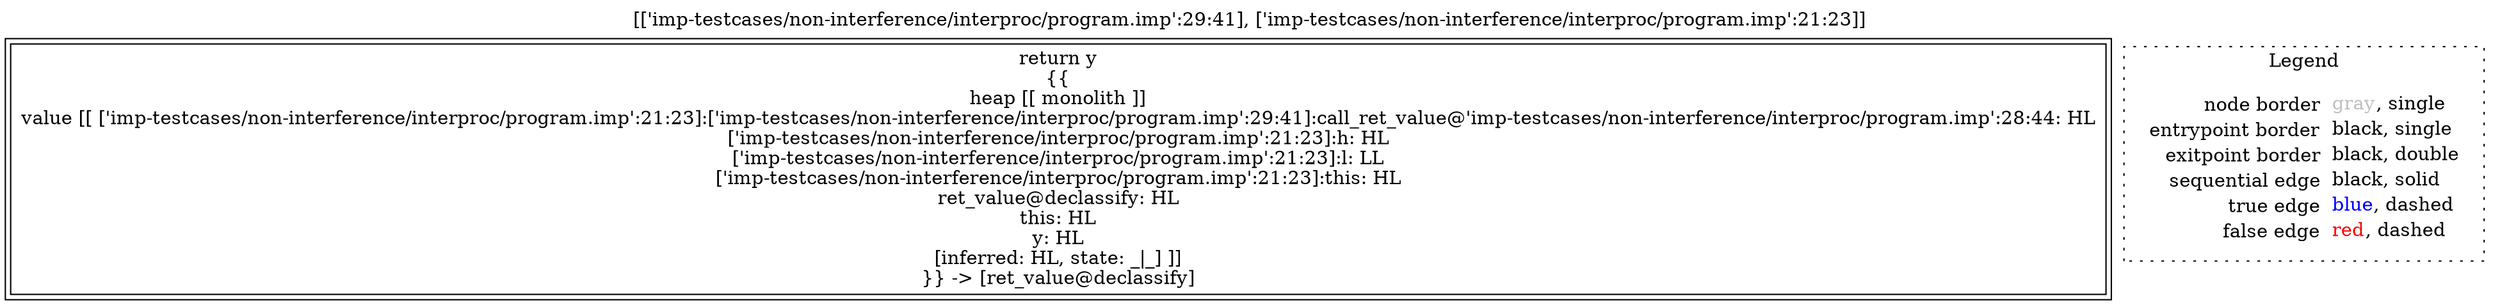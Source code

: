 digraph {
	labelloc="t";
	label="[['imp-testcases/non-interference/interproc/program.imp':29:41], ['imp-testcases/non-interference/interproc/program.imp':21:23]]";
	"node0" [shape="rect",color="black",peripheries="2",label=<return y<BR/>{{<BR/>heap [[ monolith ]]<BR/>value [[ ['imp-testcases/non-interference/interproc/program.imp':21:23]:['imp-testcases/non-interference/interproc/program.imp':29:41]:call_ret_value@'imp-testcases/non-interference/interproc/program.imp':28:44: HL<BR/>['imp-testcases/non-interference/interproc/program.imp':21:23]:h: HL<BR/>['imp-testcases/non-interference/interproc/program.imp':21:23]:l: LL<BR/>['imp-testcases/non-interference/interproc/program.imp':21:23]:this: HL<BR/>ret_value@declassify: HL<BR/>this: HL<BR/>y: HL<BR/>[inferred: HL, state: _|_] ]]<BR/>}} -&gt; [ret_value@declassify]>];
subgraph cluster_legend {
	label="Legend";
	style=dotted;
	node [shape=plaintext];
	"legend" [label=<<table border="0" cellpadding="2" cellspacing="0" cellborder="0"><tr><td align="right">node border&nbsp;</td><td align="left"><font color="gray">gray</font>, single</td></tr><tr><td align="right">entrypoint border&nbsp;</td><td align="left"><font color="black">black</font>, single</td></tr><tr><td align="right">exitpoint border&nbsp;</td><td align="left"><font color="black">black</font>, double</td></tr><tr><td align="right">sequential edge&nbsp;</td><td align="left"><font color="black">black</font>, solid</td></tr><tr><td align="right">true edge&nbsp;</td><td align="left"><font color="blue">blue</font>, dashed</td></tr><tr><td align="right">false edge&nbsp;</td><td align="left"><font color="red">red</font>, dashed</td></tr></table>>];
}

}
